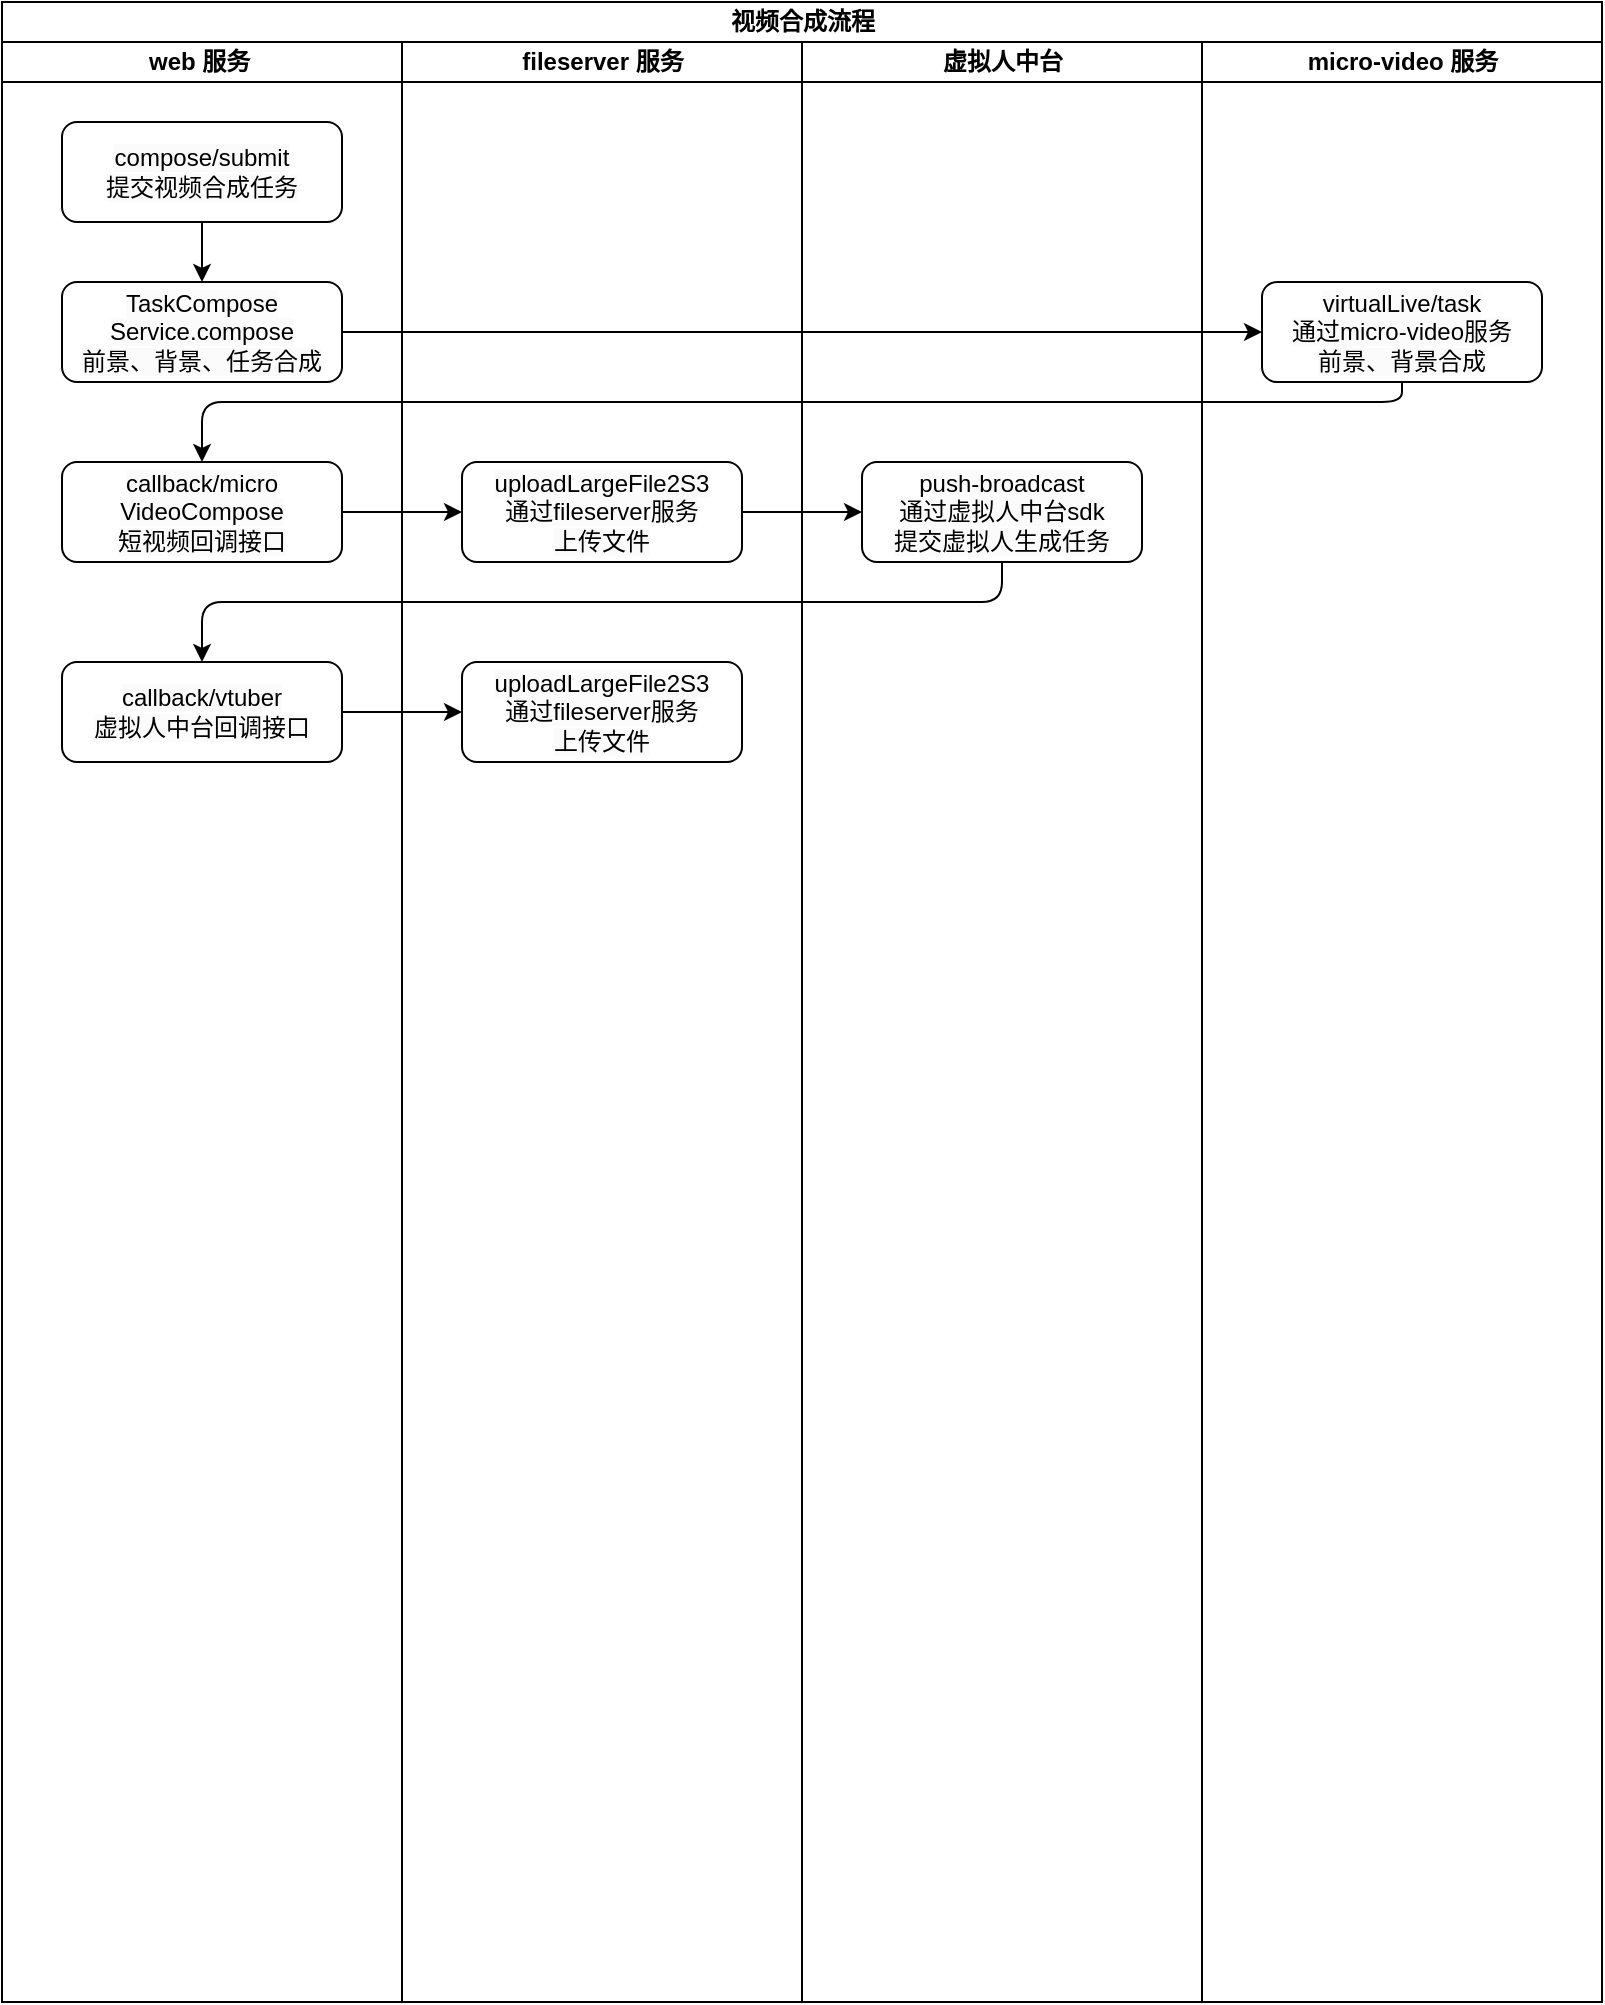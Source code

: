 <mxfile version="21.3.3" type="github">
  <diagram name="Page-1" id="74e2e168-ea6b-b213-b513-2b3c1d86103e">
    <mxGraphModel dx="1434" dy="764" grid="1" gridSize="10" guides="1" tooltips="1" connect="1" arrows="1" fold="1" page="1" pageScale="1" pageWidth="1100" pageHeight="850" background="none" math="0" shadow="0">
      <root>
        <mxCell id="0" />
        <mxCell id="1" parent="0" />
        <mxCell id="yoFmGIUXh1IHbkmMJquT-9" value="视频合成流程" style="swimlane;childLayout=stackLayout;resizeParent=1;resizeParentMax=0;startSize=20;html=1;" vertex="1" parent="1">
          <mxGeometry x="60" y="110" width="800" height="1000" as="geometry" />
        </mxCell>
        <mxCell id="yoFmGIUXh1IHbkmMJquT-10" value="web 服务&lt;span style=&quot;white-space: pre;&quot;&gt;	&lt;/span&gt;" style="swimlane;startSize=20;html=1;" vertex="1" parent="yoFmGIUXh1IHbkmMJquT-9">
          <mxGeometry y="20" width="200" height="980" as="geometry" />
        </mxCell>
        <mxCell id="yoFmGIUXh1IHbkmMJquT-26" value="&lt;span style=&quot;color: rgb(0, 0, 0); font-family: Helvetica; font-size: 12px; font-style: normal; font-variant-ligatures: normal; font-variant-caps: normal; font-weight: 400; letter-spacing: normal; orphans: 2; text-indent: 0px; text-transform: none; widows: 2; word-spacing: 0px; -webkit-text-stroke-width: 0px; background-color: rgb(251, 251, 251); text-decoration-thickness: initial; text-decoration-style: initial; text-decoration-color: initial; float: none; display: inline !important;&quot;&gt;compose/submit&lt;br&gt;提交视频合成任务&lt;br&gt;&lt;/span&gt;" style="rounded=1;whiteSpace=wrap;html=1;align=center;" vertex="1" parent="yoFmGIUXh1IHbkmMJquT-10">
          <mxGeometry x="30" y="40" width="140" height="50" as="geometry" />
        </mxCell>
        <mxCell id="yoFmGIUXh1IHbkmMJquT-28" value="" style="edgeStyle=orthogonalEdgeStyle;rounded=0;orthogonalLoop=1;jettySize=auto;html=1;" edge="1" parent="yoFmGIUXh1IHbkmMJquT-10" source="yoFmGIUXh1IHbkmMJquT-26">
          <mxGeometry relative="1" as="geometry">
            <mxPoint x="100" y="120" as="targetPoint" />
          </mxGeometry>
        </mxCell>
        <mxCell id="yoFmGIUXh1IHbkmMJquT-29" value="&lt;span style=&quot;color: rgb(0, 0, 0); font-family: Helvetica; font-size: 12px; font-style: normal; font-variant-ligatures: normal; font-variant-caps: normal; font-weight: 400; letter-spacing: normal; orphans: 2; text-indent: 0px; text-transform: none; widows: 2; word-spacing: 0px; -webkit-text-stroke-width: 0px; background-color: rgb(251, 251, 251); text-decoration-thickness: initial; text-decoration-style: initial; text-decoration-color: initial; float: none; display: inline !important;&quot;&gt;TaskCompose&lt;br&gt;Service.compose&lt;br style=&quot;border-color: var(--border-color);&quot;&gt;前景、背景、任务合成&lt;br&gt;&lt;/span&gt;" style="rounded=1;whiteSpace=wrap;html=1;align=center;" vertex="1" parent="yoFmGIUXh1IHbkmMJquT-10">
          <mxGeometry x="30" y="120" width="140" height="50" as="geometry" />
        </mxCell>
        <mxCell id="yoFmGIUXh1IHbkmMJquT-34" value="&lt;span style=&quot;color: rgb(0, 0, 0); font-family: Helvetica; font-size: 12px; font-style: normal; font-variant-ligatures: normal; font-variant-caps: normal; font-weight: 400; letter-spacing: normal; orphans: 2; text-indent: 0px; text-transform: none; widows: 2; word-spacing: 0px; -webkit-text-stroke-width: 0px; background-color: rgb(251, 251, 251); text-decoration-thickness: initial; text-decoration-style: initial; text-decoration-color: initial; float: none; display: inline !important;&quot;&gt;callback/micro&lt;br&gt;VideoCompose&lt;br style=&quot;border-color: var(--border-color);&quot;&gt;短视频回调接口&lt;br&gt;&lt;/span&gt;" style="rounded=1;whiteSpace=wrap;html=1;align=center;" vertex="1" parent="yoFmGIUXh1IHbkmMJquT-10">
          <mxGeometry x="30" y="210" width="140" height="50" as="geometry" />
        </mxCell>
        <mxCell id="yoFmGIUXh1IHbkmMJquT-40" value="&lt;span style=&quot;color: rgb(0, 0, 0); font-family: Helvetica; font-size: 12px; font-style: normal; font-variant-ligatures: normal; font-variant-caps: normal; font-weight: 400; letter-spacing: normal; orphans: 2; text-indent: 0px; text-transform: none; widows: 2; word-spacing: 0px; -webkit-text-stroke-width: 0px; background-color: rgb(251, 251, 251); text-decoration-thickness: initial; text-decoration-style: initial; text-decoration-color: initial; float: none; display: inline !important;&quot;&gt;callback/vtuber&lt;br style=&quot;border-color: var(--border-color);&quot;&gt;虚拟人中台回调接口&lt;br&gt;&lt;/span&gt;" style="rounded=1;whiteSpace=wrap;html=1;align=center;" vertex="1" parent="yoFmGIUXh1IHbkmMJquT-10">
          <mxGeometry x="30" y="310" width="140" height="50" as="geometry" />
        </mxCell>
        <mxCell id="yoFmGIUXh1IHbkmMJquT-11" value="fileserver 服务" style="swimlane;startSize=20;html=1;" vertex="1" parent="yoFmGIUXh1IHbkmMJquT-9">
          <mxGeometry x="200" y="20" width="200" height="980" as="geometry">
            <mxRectangle x="200" y="20" width="40" height="980" as="alternateBounds" />
          </mxGeometry>
        </mxCell>
        <mxCell id="yoFmGIUXh1IHbkmMJquT-36" value="&lt;span style=&quot;color: rgb(0, 0, 0); font-family: Helvetica; font-size: 12px; font-style: normal; font-variant-ligatures: normal; font-variant-caps: normal; font-weight: 400; letter-spacing: normal; orphans: 2; text-indent: 0px; text-transform: none; widows: 2; word-spacing: 0px; -webkit-text-stroke-width: 0px; background-color: rgb(251, 251, 251); text-decoration-thickness: initial; text-decoration-style: initial; text-decoration-color: initial; float: none; display: inline !important;&quot;&gt;uploadLargeFile2S3&lt;br style=&quot;border-color: var(--border-color);&quot;&gt;通过fileserver服务&lt;br style=&quot;border-color: var(--border-color);&quot;&gt;上传文件&lt;br&gt;&lt;/span&gt;" style="rounded=1;whiteSpace=wrap;html=1;align=center;" vertex="1" parent="yoFmGIUXh1IHbkmMJquT-11">
          <mxGeometry x="30" y="210" width="140" height="50" as="geometry" />
        </mxCell>
        <mxCell id="yoFmGIUXh1IHbkmMJquT-42" value="&lt;span style=&quot;color: rgb(0, 0, 0); font-family: Helvetica; font-size: 12px; font-style: normal; font-variant-ligatures: normal; font-variant-caps: normal; font-weight: 400; letter-spacing: normal; orphans: 2; text-indent: 0px; text-transform: none; widows: 2; word-spacing: 0px; -webkit-text-stroke-width: 0px; background-color: rgb(251, 251, 251); text-decoration-thickness: initial; text-decoration-style: initial; text-decoration-color: initial; float: none; display: inline !important;&quot;&gt;uploadLargeFile2S3&lt;br style=&quot;border-color: var(--border-color);&quot;&gt;通过fileserver服务&lt;br style=&quot;border-color: var(--border-color);&quot;&gt;上传文件&lt;br&gt;&lt;/span&gt;" style="rounded=1;whiteSpace=wrap;html=1;align=center;" vertex="1" parent="yoFmGIUXh1IHbkmMJquT-11">
          <mxGeometry x="30" y="310" width="140" height="50" as="geometry" />
        </mxCell>
        <mxCell id="yoFmGIUXh1IHbkmMJquT-14" value="虚拟人中台" style="swimlane;startSize=20;html=1;" vertex="1" parent="yoFmGIUXh1IHbkmMJquT-9">
          <mxGeometry x="400" y="20" width="200" height="980" as="geometry">
            <mxRectangle x="200" y="20" width="40" height="980" as="alternateBounds" />
          </mxGeometry>
        </mxCell>
        <mxCell id="yoFmGIUXh1IHbkmMJquT-38" value="&lt;span style=&quot;color: rgb(0, 0, 0); font-family: Helvetica; font-size: 12px; font-style: normal; font-variant-ligatures: normal; font-variant-caps: normal; font-weight: 400; letter-spacing: normal; orphans: 2; text-indent: 0px; text-transform: none; widows: 2; word-spacing: 0px; -webkit-text-stroke-width: 0px; background-color: rgb(251, 251, 251); text-decoration-thickness: initial; text-decoration-style: initial; text-decoration-color: initial; float: none; display: inline !important;&quot;&gt;push-broadcast&lt;br style=&quot;border-color: var(--border-color);&quot;&gt;通过虚拟人中台sdk&lt;br style=&quot;border-color: var(--border-color);&quot;&gt;提交虚拟人生成任务&lt;br&gt;&lt;/span&gt;" style="rounded=1;whiteSpace=wrap;html=1;align=center;" vertex="1" parent="yoFmGIUXh1IHbkmMJquT-14">
          <mxGeometry x="30" y="210" width="140" height="50" as="geometry" />
        </mxCell>
        <mxCell id="yoFmGIUXh1IHbkmMJquT-15" value="micro-video 服务" style="swimlane;startSize=20;html=1;" vertex="1" parent="yoFmGIUXh1IHbkmMJquT-9">
          <mxGeometry x="600" y="20" width="200" height="980" as="geometry">
            <mxRectangle x="200" y="20" width="40" height="980" as="alternateBounds" />
          </mxGeometry>
        </mxCell>
        <mxCell id="yoFmGIUXh1IHbkmMJquT-30" value="&lt;span style=&quot;color: rgb(0, 0, 0); font-family: Helvetica; font-size: 12px; font-style: normal; font-variant-ligatures: normal; font-variant-caps: normal; font-weight: 400; letter-spacing: normal; orphans: 2; text-indent: 0px; text-transform: none; widows: 2; word-spacing: 0px; -webkit-text-stroke-width: 0px; background-color: rgb(251, 251, 251); text-decoration-thickness: initial; text-decoration-style: initial; text-decoration-color: initial; float: none; display: inline !important;&quot;&gt;virtualLive/task&lt;br style=&quot;border-color: var(--border-color);&quot;&gt;通过micro-video服务&lt;br style=&quot;border-color: var(--border-color);&quot;&gt;前景、背景合成&lt;br&gt;&lt;/span&gt;" style="rounded=1;whiteSpace=wrap;html=1;align=center;" vertex="1" parent="yoFmGIUXh1IHbkmMJquT-15">
          <mxGeometry x="30" y="120" width="140" height="50" as="geometry" />
        </mxCell>
        <mxCell id="yoFmGIUXh1IHbkmMJquT-31" value="" style="edgeStyle=orthogonalEdgeStyle;rounded=0;orthogonalLoop=1;jettySize=auto;html=1;" edge="1" parent="yoFmGIUXh1IHbkmMJquT-9" source="yoFmGIUXh1IHbkmMJquT-29" target="yoFmGIUXh1IHbkmMJquT-30">
          <mxGeometry relative="1" as="geometry" />
        </mxCell>
        <mxCell id="yoFmGIUXh1IHbkmMJquT-35" value="" style="edgeStyle=orthogonalEdgeStyle;orthogonalLoop=1;jettySize=auto;html=1;rounded=1;" edge="1" parent="yoFmGIUXh1IHbkmMJquT-9" source="yoFmGIUXh1IHbkmMJquT-30" target="yoFmGIUXh1IHbkmMJquT-34">
          <mxGeometry relative="1" as="geometry">
            <Array as="points">
              <mxPoint x="700" y="200" />
              <mxPoint x="100" y="200" />
            </Array>
          </mxGeometry>
        </mxCell>
        <mxCell id="yoFmGIUXh1IHbkmMJquT-37" value="" style="edgeStyle=orthogonalEdgeStyle;rounded=0;orthogonalLoop=1;jettySize=auto;html=1;" edge="1" parent="yoFmGIUXh1IHbkmMJquT-9" source="yoFmGIUXh1IHbkmMJquT-34" target="yoFmGIUXh1IHbkmMJquT-36">
          <mxGeometry relative="1" as="geometry" />
        </mxCell>
        <mxCell id="yoFmGIUXh1IHbkmMJquT-39" value="" style="edgeStyle=orthogonalEdgeStyle;rounded=0;orthogonalLoop=1;jettySize=auto;html=1;" edge="1" parent="yoFmGIUXh1IHbkmMJquT-9" source="yoFmGIUXh1IHbkmMJquT-36" target="yoFmGIUXh1IHbkmMJquT-38">
          <mxGeometry relative="1" as="geometry" />
        </mxCell>
        <mxCell id="yoFmGIUXh1IHbkmMJquT-41" value="" style="edgeStyle=orthogonalEdgeStyle;orthogonalLoop=1;jettySize=auto;html=1;rounded=1;" edge="1" parent="yoFmGIUXh1IHbkmMJquT-9" source="yoFmGIUXh1IHbkmMJquT-38" target="yoFmGIUXh1IHbkmMJquT-40">
          <mxGeometry relative="1" as="geometry">
            <Array as="points">
              <mxPoint x="500" y="300" />
              <mxPoint x="100" y="300" />
            </Array>
          </mxGeometry>
        </mxCell>
        <mxCell id="yoFmGIUXh1IHbkmMJquT-43" value="" style="edgeStyle=orthogonalEdgeStyle;rounded=0;orthogonalLoop=1;jettySize=auto;html=1;" edge="1" parent="yoFmGIUXh1IHbkmMJquT-9" source="yoFmGIUXh1IHbkmMJquT-40" target="yoFmGIUXh1IHbkmMJquT-42">
          <mxGeometry relative="1" as="geometry" />
        </mxCell>
      </root>
    </mxGraphModel>
  </diagram>
</mxfile>
